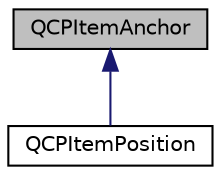 digraph "QCPItemAnchor"
{
  edge [fontname="Helvetica",fontsize="10",labelfontname="Helvetica",labelfontsize="10"];
  node [fontname="Helvetica",fontsize="10",shape=record];
  Node1 [label="QCPItemAnchor",height=0.2,width=0.4,color="black", fillcolor="grey75", style="filled" fontcolor="black"];
  Node1 -> Node2 [dir="back",color="midnightblue",fontsize="10",style="solid",fontname="Helvetica"];
  Node2 [label="QCPItemPosition",height=0.2,width=0.4,color="black", fillcolor="white", style="filled",URL="$class_q_c_p_item_position.html",tooltip="Manages the position of an item. "];
}
